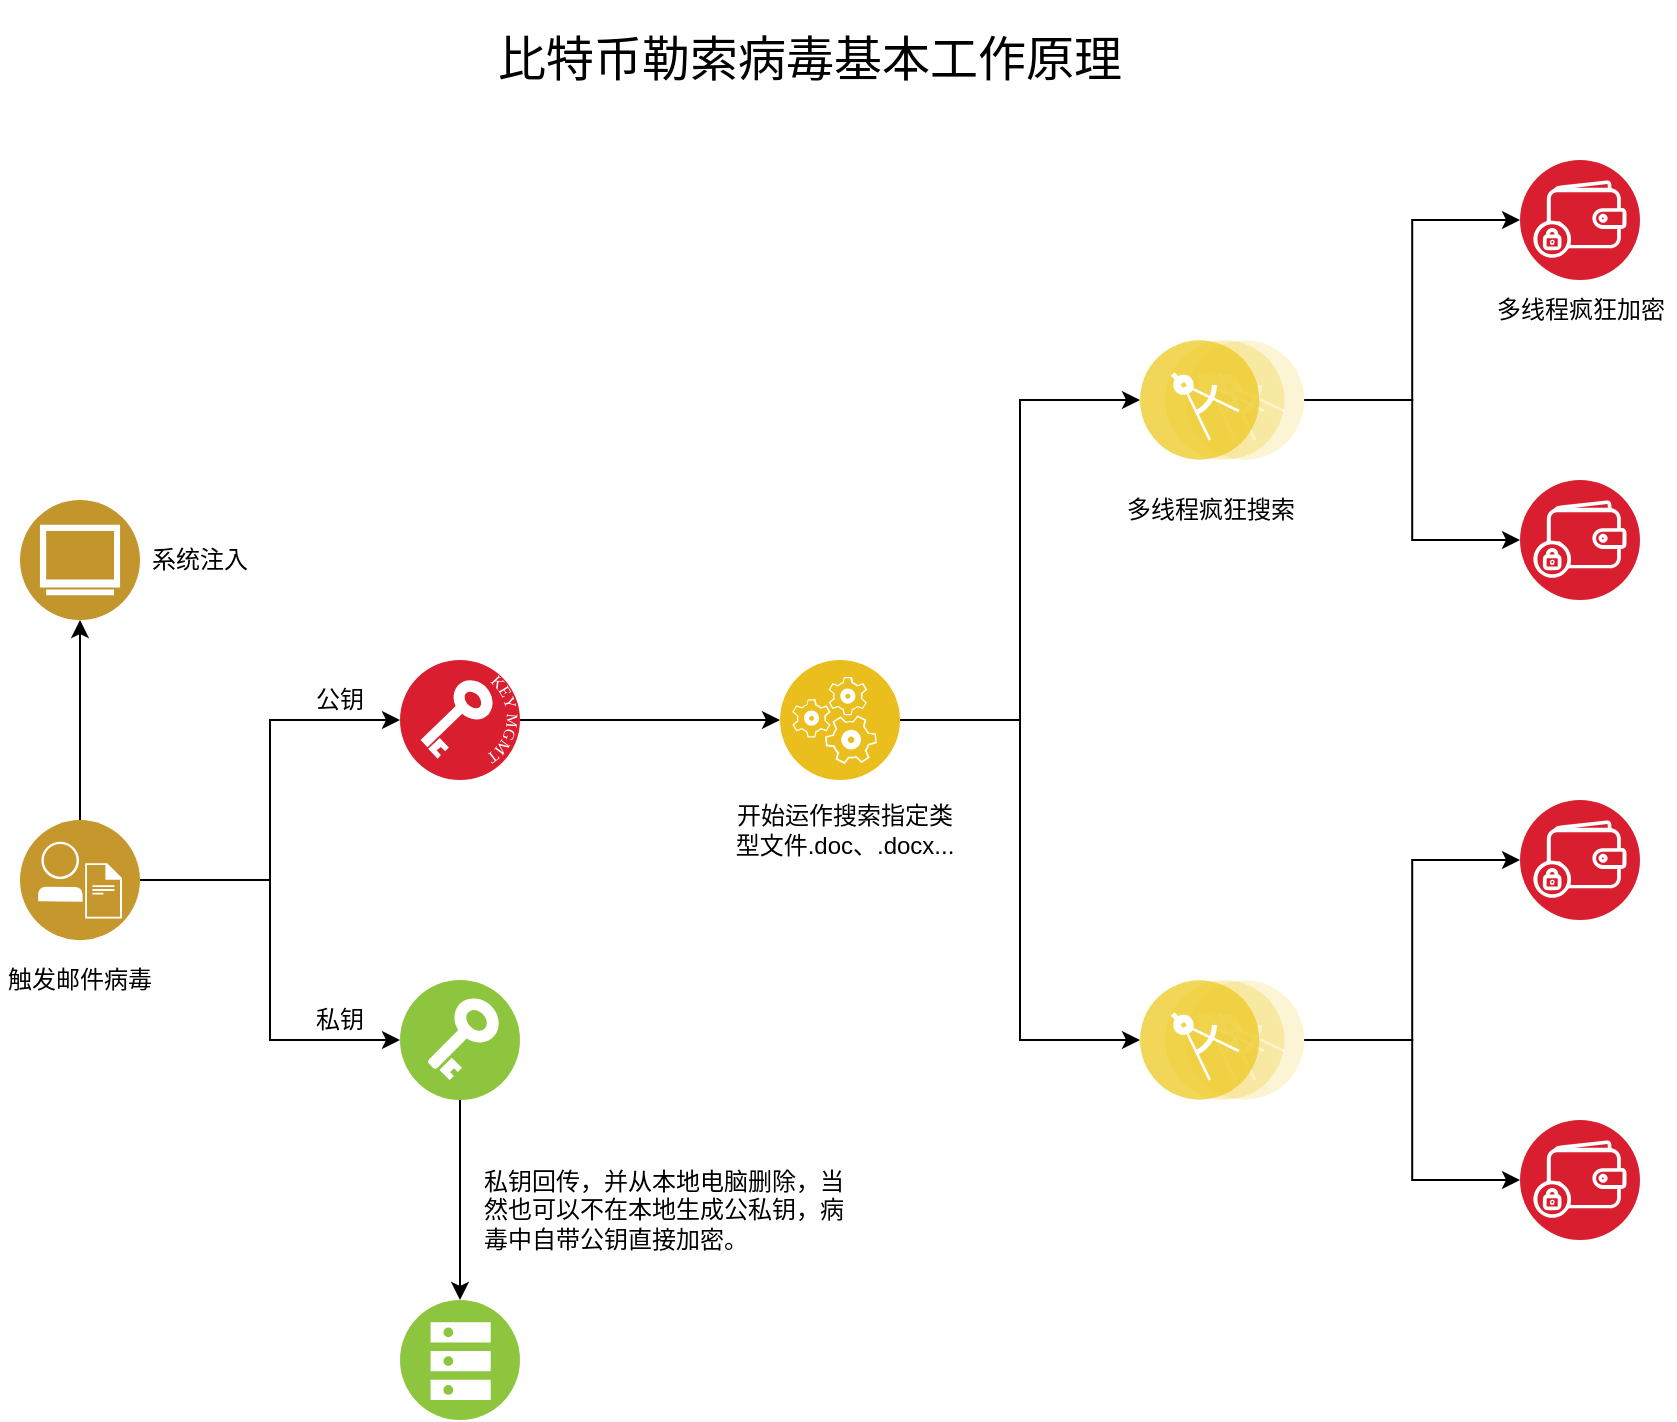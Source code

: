 <mxfile version="12.9.3" type="device"><diagram id="-B7GulboEraWwtd5_0gT" name="第 1 页"><mxGraphModel dx="1426" dy="810" grid="0" gridSize="10" guides="1" tooltips="1" connect="1" arrows="1" fold="1" page="1" pageScale="1" pageWidth="1169" pageHeight="827" math="0" shadow="0"><root><mxCell id="0"/><mxCell id="1" parent="0"/><mxCell id="UeoRqGt6elws_420GmM--5" style="edgeStyle=orthogonalEdgeStyle;rounded=0;orthogonalLoop=1;jettySize=auto;html=1;entryX=0;entryY=0.5;entryDx=0;entryDy=0;" edge="1" parent="1" source="UeoRqGt6elws_420GmM--25" target="UeoRqGt6elws_420GmM--3"><mxGeometry relative="1" as="geometry"><mxPoint x="200" y="410" as="sourcePoint"/></mxGeometry></mxCell><mxCell id="UeoRqGt6elws_420GmM--11" style="edgeStyle=orthogonalEdgeStyle;rounded=0;orthogonalLoop=1;jettySize=auto;html=1;" edge="1" parent="1" source="UeoRqGt6elws_420GmM--3" target="UeoRqGt6elws_420GmM--7"><mxGeometry relative="1" as="geometry"/></mxCell><mxCell id="UeoRqGt6elws_420GmM--3" value="" style="aspect=fixed;perimeter=ellipsePerimeter;html=1;align=center;shadow=0;dashed=0;fontColor=#4277BB;labelBackgroundColor=#ffffff;fontSize=12;spacingTop=3;image;image=img/lib/ibm/blockchain/key_management.svg;" vertex="1" parent="1"><mxGeometry x="330" y="380" width="60" height="60" as="geometry"/></mxCell><mxCell id="UeoRqGt6elws_420GmM--4" value="" style="aspect=fixed;perimeter=ellipsePerimeter;html=1;align=center;shadow=0;dashed=0;fontColor=#4277BB;labelBackgroundColor=#ffffff;fontSize=12;spacingTop=3;image;image=img/lib/ibm/blockchain/wallet.svg;" vertex="1" parent="1"><mxGeometry x="890" y="130" width="60" height="60" as="geometry"/></mxCell><mxCell id="UeoRqGt6elws_420GmM--12" style="edgeStyle=orthogonalEdgeStyle;rounded=0;orthogonalLoop=1;jettySize=auto;html=1;entryX=0;entryY=0.5;entryDx=0;entryDy=0;" edge="1" parent="1" source="UeoRqGt6elws_420GmM--7" target="UeoRqGt6elws_420GmM--10"><mxGeometry relative="1" as="geometry"/></mxCell><mxCell id="UeoRqGt6elws_420GmM--14" style="edgeStyle=orthogonalEdgeStyle;rounded=0;orthogonalLoop=1;jettySize=auto;html=1;entryX=0;entryY=0.5;entryDx=0;entryDy=0;" edge="1" parent="1" source="UeoRqGt6elws_420GmM--7" target="UeoRqGt6elws_420GmM--13"><mxGeometry relative="1" as="geometry"/></mxCell><mxCell id="UeoRqGt6elws_420GmM--7" value="" style="aspect=fixed;perimeter=ellipsePerimeter;html=1;align=center;shadow=0;dashed=0;fontColor=#4277BB;labelBackgroundColor=#ffffff;fontSize=12;spacingTop=3;image;image=img/lib/ibm/applications/runtime_services.svg;" vertex="1" parent="1"><mxGeometry x="520" y="380" width="60" height="60" as="geometry"/></mxCell><mxCell id="UeoRqGt6elws_420GmM--15" style="edgeStyle=orthogonalEdgeStyle;rounded=0;orthogonalLoop=1;jettySize=auto;html=1;entryX=0;entryY=0.5;entryDx=0;entryDy=0;" edge="1" parent="1" source="UeoRqGt6elws_420GmM--10" target="UeoRqGt6elws_420GmM--4"><mxGeometry relative="1" as="geometry"/></mxCell><mxCell id="UeoRqGt6elws_420GmM--18" style="edgeStyle=orthogonalEdgeStyle;rounded=0;orthogonalLoop=1;jettySize=auto;html=1;entryX=0;entryY=0.5;entryDx=0;entryDy=0;" edge="1" parent="1" source="UeoRqGt6elws_420GmM--10" target="UeoRqGt6elws_420GmM--16"><mxGeometry relative="1" as="geometry"/></mxCell><mxCell id="UeoRqGt6elws_420GmM--10" value="" style="aspect=fixed;perimeter=ellipsePerimeter;html=1;align=center;shadow=0;dashed=0;fontColor=#4277BB;labelBackgroundColor=#ffffff;fontSize=12;spacingTop=3;image;image=img/lib/ibm/applications/microservice.svg;" vertex="1" parent="1"><mxGeometry x="700" y="220" width="82.2" height="60" as="geometry"/></mxCell><mxCell id="UeoRqGt6elws_420GmM--21" style="edgeStyle=orthogonalEdgeStyle;rounded=0;orthogonalLoop=1;jettySize=auto;html=1;entryX=0;entryY=0.5;entryDx=0;entryDy=0;" edge="1" parent="1" source="UeoRqGt6elws_420GmM--13" target="UeoRqGt6elws_420GmM--19"><mxGeometry relative="1" as="geometry"/></mxCell><mxCell id="UeoRqGt6elws_420GmM--22" style="edgeStyle=orthogonalEdgeStyle;rounded=0;orthogonalLoop=1;jettySize=auto;html=1;entryX=0;entryY=0.5;entryDx=0;entryDy=0;" edge="1" parent="1" source="UeoRqGt6elws_420GmM--13" target="UeoRqGt6elws_420GmM--20"><mxGeometry relative="1" as="geometry"/></mxCell><mxCell id="UeoRqGt6elws_420GmM--13" value="" style="aspect=fixed;perimeter=ellipsePerimeter;html=1;align=center;shadow=0;dashed=0;fontColor=#4277BB;labelBackgroundColor=#ffffff;fontSize=12;spacingTop=3;image;image=img/lib/ibm/applications/microservice.svg;" vertex="1" parent="1"><mxGeometry x="700" y="540" width="82.2" height="60" as="geometry"/></mxCell><mxCell id="UeoRqGt6elws_420GmM--16" value="" style="aspect=fixed;perimeter=ellipsePerimeter;html=1;align=center;shadow=0;dashed=0;fontColor=#4277BB;labelBackgroundColor=#ffffff;fontSize=12;spacingTop=3;image;image=img/lib/ibm/blockchain/wallet.svg;" vertex="1" parent="1"><mxGeometry x="890" y="290" width="60" height="60" as="geometry"/></mxCell><mxCell id="UeoRqGt6elws_420GmM--19" value="" style="aspect=fixed;perimeter=ellipsePerimeter;html=1;align=center;shadow=0;dashed=0;fontColor=#4277BB;labelBackgroundColor=#ffffff;fontSize=12;spacingTop=3;image;image=img/lib/ibm/blockchain/wallet.svg;" vertex="1" parent="1"><mxGeometry x="890" y="450" width="60" height="60" as="geometry"/></mxCell><mxCell id="UeoRqGt6elws_420GmM--20" value="" style="aspect=fixed;perimeter=ellipsePerimeter;html=1;align=center;shadow=0;dashed=0;fontColor=#4277BB;labelBackgroundColor=#ffffff;fontSize=12;spacingTop=3;image;image=img/lib/ibm/blockchain/wallet.svg;" vertex="1" parent="1"><mxGeometry x="890" y="610" width="60" height="60" as="geometry"/></mxCell><mxCell id="UeoRqGt6elws_420GmM--23" value="触发邮件病毒" style="text;html=1;strokeColor=none;fillColor=none;align=center;verticalAlign=middle;whiteSpace=wrap;rounded=0;" vertex="1" parent="1"><mxGeometry x="130" y="530" width="80" height="20" as="geometry"/></mxCell><mxCell id="UeoRqGt6elws_420GmM--28" style="edgeStyle=orthogonalEdgeStyle;rounded=0;orthogonalLoop=1;jettySize=auto;html=1;entryX=0;entryY=0.5;entryDx=0;entryDy=0;" edge="1" parent="1" source="UeoRqGt6elws_420GmM--25" target="UeoRqGt6elws_420GmM--26"><mxGeometry relative="1" as="geometry"/></mxCell><mxCell id="UeoRqGt6elws_420GmM--38" style="edgeStyle=orthogonalEdgeStyle;rounded=0;orthogonalLoop=1;jettySize=auto;html=1;entryX=0.5;entryY=1;entryDx=0;entryDy=0;" edge="1" parent="1" source="UeoRqGt6elws_420GmM--25" target="UeoRqGt6elws_420GmM--37"><mxGeometry relative="1" as="geometry"/></mxCell><mxCell id="UeoRqGt6elws_420GmM--25" value="" style="aspect=fixed;perimeter=ellipsePerimeter;html=1;align=center;shadow=0;dashed=0;fontColor=#4277BB;labelBackgroundColor=#ffffff;fontSize=12;spacingTop=3;image;image=img/lib/ibm/users/integrated_digital_experiences.svg;" vertex="1" parent="1"><mxGeometry x="140" y="460" width="60" height="60" as="geometry"/></mxCell><mxCell id="UeoRqGt6elws_420GmM--31" style="edgeStyle=orthogonalEdgeStyle;rounded=0;orthogonalLoop=1;jettySize=auto;html=1;entryX=0.5;entryY=0;entryDx=0;entryDy=0;" edge="1" parent="1" source="UeoRqGt6elws_420GmM--26" target="UeoRqGt6elws_420GmM--27"><mxGeometry relative="1" as="geometry"/></mxCell><mxCell id="UeoRqGt6elws_420GmM--26" value="" style="aspect=fixed;perimeter=ellipsePerimeter;html=1;align=center;shadow=0;dashed=0;fontColor=#4277BB;labelBackgroundColor=#ffffff;fontSize=12;spacingTop=3;image;image=img/lib/ibm/vpc/Key.svg;" vertex="1" parent="1"><mxGeometry x="330" y="540" width="60" height="60" as="geometry"/></mxCell><mxCell id="UeoRqGt6elws_420GmM--27" value="" style="aspect=fixed;perimeter=ellipsePerimeter;html=1;align=center;shadow=0;dashed=0;fontColor=#4277BB;labelBackgroundColor=#ffffff;fontSize=12;spacingTop=3;image;image=img/lib/ibm/vpc/BareMetalServer.svg;" vertex="1" parent="1"><mxGeometry x="330" y="700" width="60" height="60" as="geometry"/></mxCell><mxCell id="UeoRqGt6elws_420GmM--29" value="公钥" style="text;html=1;strokeColor=none;fillColor=none;align=center;verticalAlign=middle;whiteSpace=wrap;rounded=0;" vertex="1" parent="1"><mxGeometry x="280" y="390" width="40" height="20" as="geometry"/></mxCell><mxCell id="UeoRqGt6elws_420GmM--30" value="私钥" style="text;html=1;strokeColor=none;fillColor=none;align=center;verticalAlign=middle;whiteSpace=wrap;rounded=0;" vertex="1" parent="1"><mxGeometry x="280" y="550" width="40" height="20" as="geometry"/></mxCell><mxCell id="UeoRqGt6elws_420GmM--33" value="私钥回传，并从本地电脑删除，当然也可以不在本地生成公私钥，病毒中自带公钥直接加密。" style="text;html=1;strokeColor=none;fillColor=none;align=left;verticalAlign=middle;whiteSpace=wrap;rounded=0;" vertex="1" parent="1"><mxGeometry x="370" y="630" width="190" height="50" as="geometry"/></mxCell><mxCell id="UeoRqGt6elws_420GmM--34" value="开始运作搜索指定类型文件.doc、.docx..." style="text;html=1;strokeColor=none;fillColor=none;align=center;verticalAlign=middle;whiteSpace=wrap;rounded=0;" vertex="1" parent="1"><mxGeometry x="495" y="450" width="114.5" height="30" as="geometry"/></mxCell><mxCell id="UeoRqGt6elws_420GmM--35" value="多线程疯狂搜索" style="text;html=1;strokeColor=none;fillColor=none;align=center;verticalAlign=middle;whiteSpace=wrap;rounded=0;" vertex="1" parent="1"><mxGeometry x="687.7" y="290" width="94.5" height="30" as="geometry"/></mxCell><mxCell id="UeoRqGt6elws_420GmM--36" value="多线程疯狂加密" style="text;html=1;strokeColor=none;fillColor=none;align=center;verticalAlign=middle;whiteSpace=wrap;rounded=0;" vertex="1" parent="1"><mxGeometry x="872.75" y="190" width="94.5" height="30" as="geometry"/></mxCell><mxCell id="UeoRqGt6elws_420GmM--37" value="" style="aspect=fixed;perimeter=ellipsePerimeter;html=1;align=center;shadow=0;dashed=0;fontColor=#4277BB;labelBackgroundColor=#ffffff;fontSize=12;spacingTop=3;image;image=img/lib/ibm/users/browser.svg;" vertex="1" parent="1"><mxGeometry x="140" y="300" width="60" height="60" as="geometry"/></mxCell><mxCell id="UeoRqGt6elws_420GmM--39" value="系统注入" style="text;html=1;strokeColor=none;fillColor=none;align=center;verticalAlign=middle;whiteSpace=wrap;rounded=0;" vertex="1" parent="1"><mxGeometry x="200" y="320" width="60" height="20" as="geometry"/></mxCell><mxCell id="UeoRqGt6elws_420GmM--40" value="比特币勒索病毒基本工作原理" style="text;html=1;strokeColor=none;fillColor=none;align=center;verticalAlign=middle;whiteSpace=wrap;rounded=0;fontSize=24;" vertex="1" parent="1"><mxGeometry x="360" y="50" width="350" height="60" as="geometry"/></mxCell></root></mxGraphModel></diagram></mxfile>